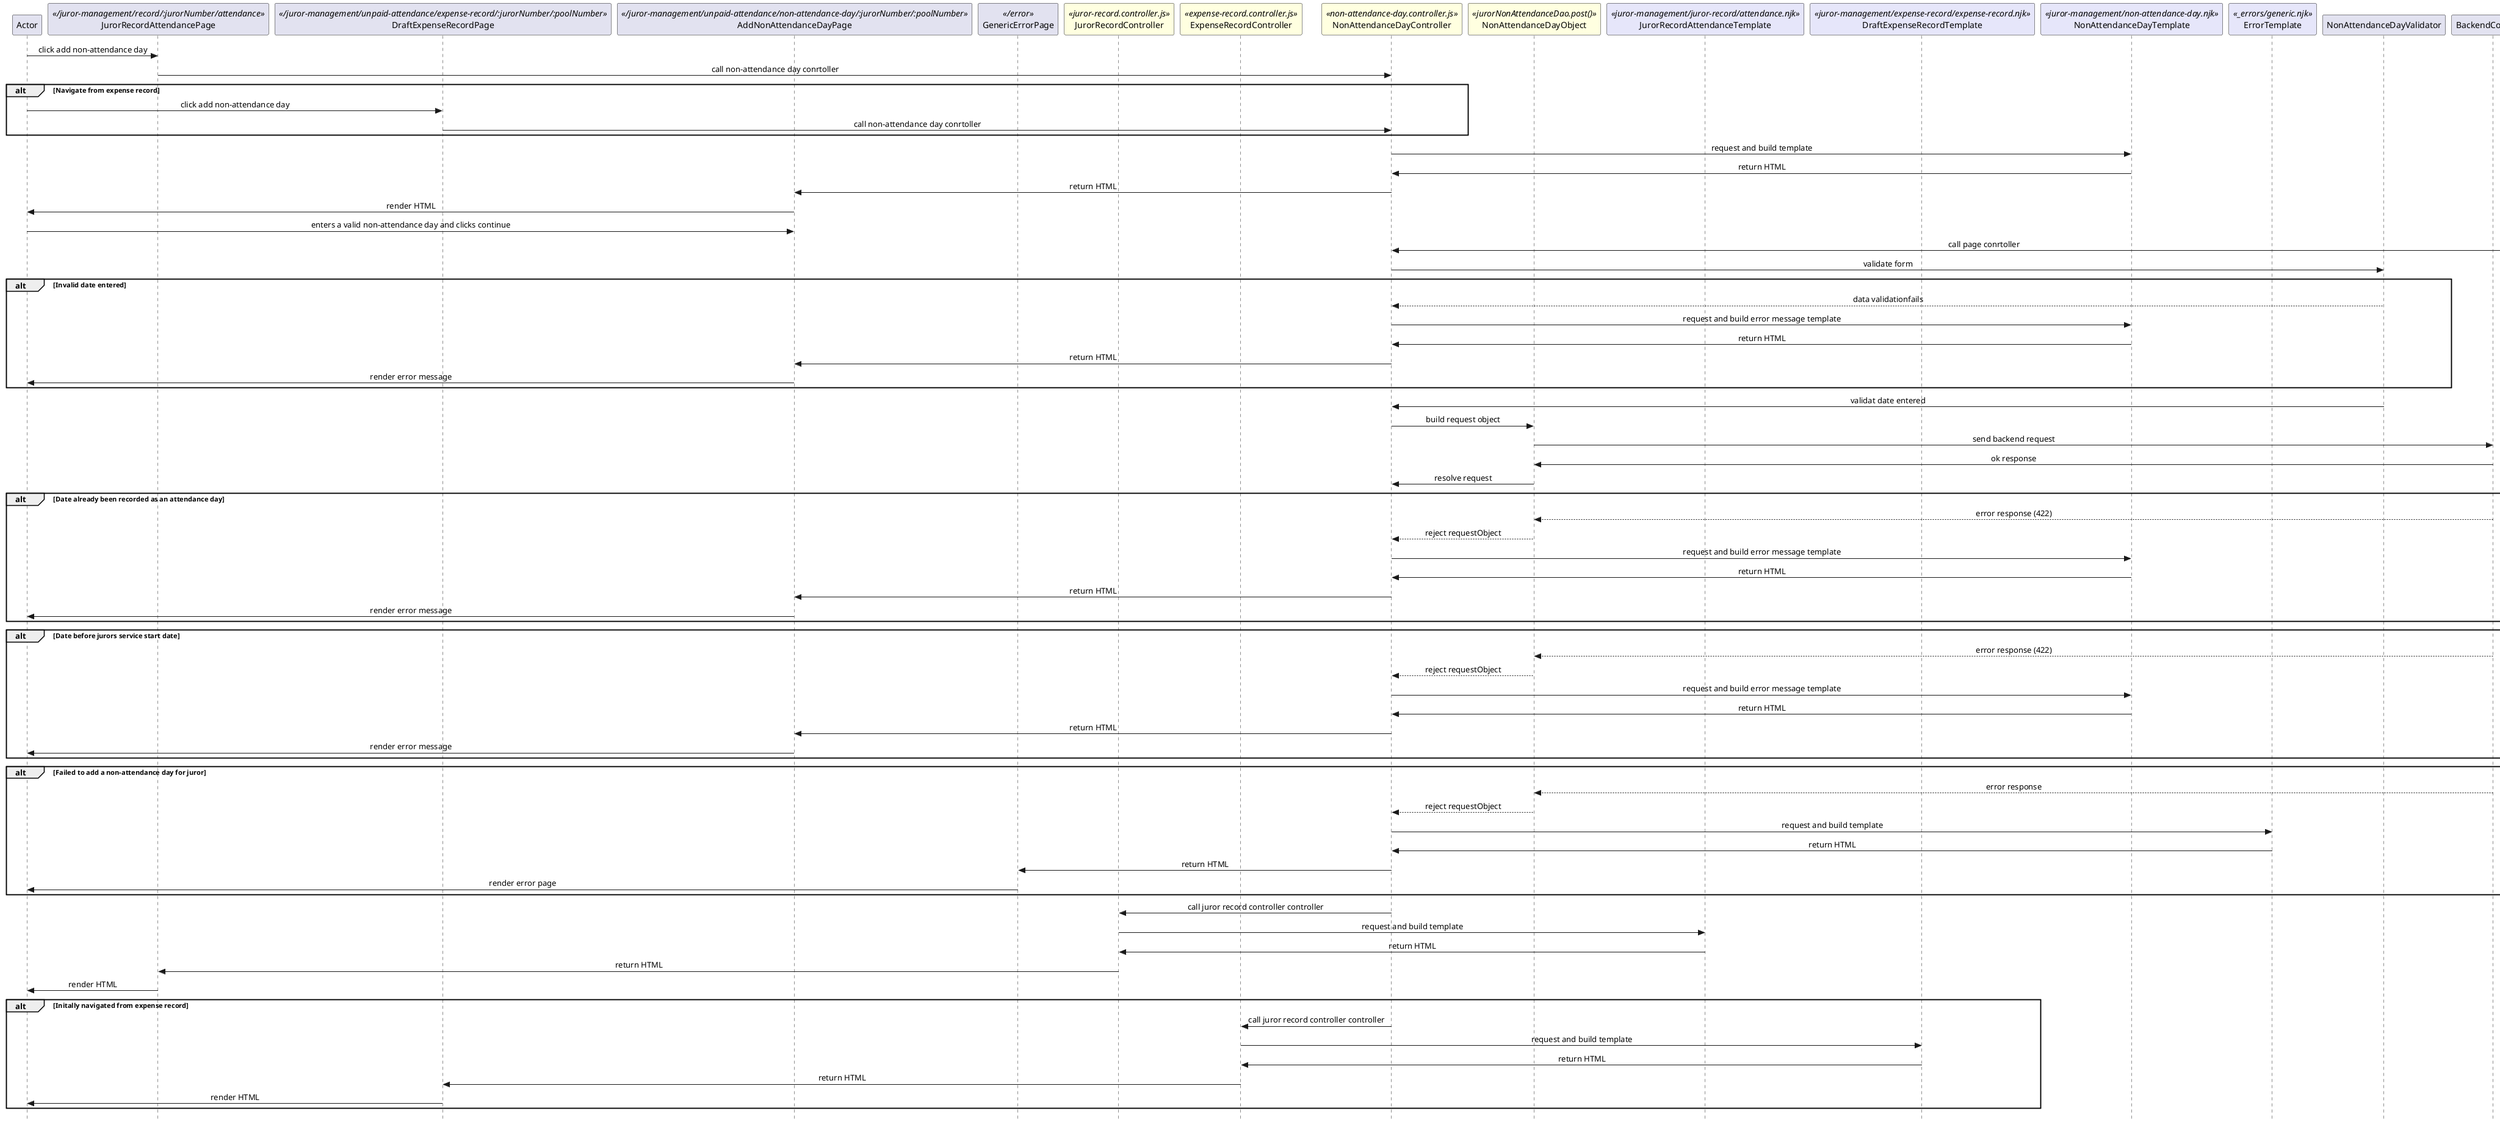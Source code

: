 @startuml add-non-attendance-day

skinparam Style strictuml 
skinparam SequenceMessageAlignment center

participant Actor

''' LOCAL ROUTING
participant JurorRecordAttendancePage <</juror-management/record/:jurorNumber/attendance>>
participant DraftExpenseRecordPage <</juror-management/unpaid-attendance/expense-record/:jurorNumber/:poolNumber>>
participant AddNonAttendanceDayPage <</juror-management/unpaid-attendance/non-attendance-day/:jurorNumber/:poolNumber>>
participant GenericErrorPage <</error>>

''' CONTROLLER AND REQUEST OBJECTS
participant JurorRecordController <<juror-record.controller.js>> #lightyellow
participant ExpenseRecordController <<expense-record.controller.js>> #lightyellow
participant NonAttendanceDayController <<non-attendance-day.controller.js>> #lightyellow
participant NonAttendanceDayObject <<jurorNonAttendanceDao.post()>> #lightyellow

''' TEMPLATES
participant JurorRecordAttendanceTemplate <<juror-management/juror-record/attendance.njk>> #lavender
participant DraftExpenseRecordTemplate <<juror-management/expense-record/expense-record.njk>> #lavender
participant NonAttendanceDayTemplate <<juror-management/non-attendance-day.njk>> #lavender
participant ErrorTemplate <<_errors/generic.njk>> #lavender

''' FILTERS AND VALIDATORS
participant NonAttendanceDayValidator

''' BACKEND CONTROLLER
participant BackendController

Actor -> JurorRecordAttendancePage : click add non-attendance day
JurorRecordAttendancePage -> NonAttendanceDayController : call non-attendance day conrtoller

alt Navigate from expense record
  Actor -> DraftExpenseRecordPage : click add non-attendance day
  DraftExpenseRecordPage -> NonAttendanceDayController : call non-attendance day conrtoller
end

NonAttendanceDayController -> NonAttendanceDayTemplate : request and build template
NonAttendanceDayController <- NonAttendanceDayTemplate : return HTML
AddNonAttendanceDayPage <- NonAttendanceDayController : return HTML
Actor <- AddNonAttendanceDayPage : render HTML

Actor -> AddNonAttendanceDayPage : enters a valid non-attendance day and clicks continue

SelectPoolPage -> NonAttendanceDayController : call page conrtoller

NonAttendanceDayController -> NonAttendanceDayValidator : validate form

alt Invalid date entered
  NonAttendanceDayController <-- NonAttendanceDayValidator : data validationfails
  NonAttendanceDayController -> NonAttendanceDayTemplate : request and build error message template
  NonAttendanceDayController <- NonAttendanceDayTemplate : return HTML
  AddNonAttendanceDayPage <- NonAttendanceDayController : return HTML
  Actor <- AddNonAttendanceDayPage : render error message
end

NonAttendanceDayController <- NonAttendanceDayValidator : validat date entered

NonAttendanceDayController -> NonAttendanceDayObject : build request object
NonAttendanceDayObject -> BackendController : send backend request
NonAttendanceDayObject <- BackendController : ok response
NonAttendanceDayController <- NonAttendanceDayObject : resolve request

alt Date already been recorded as an attendance day
    NonAttendanceDayObject <-- BackendController : error response (422)
    NonAttendanceDayController <-- NonAttendanceDayObject : reject requestObject
    NonAttendanceDayController -> NonAttendanceDayTemplate : request and build error message template
    NonAttendanceDayController <- NonAttendanceDayTemplate : return HTML
    AddNonAttendanceDayPage <- NonAttendanceDayController : return HTML
    Actor <- AddNonAttendanceDayPage : render error message
end

alt Date before jurors service start date
    NonAttendanceDayObject <-- BackendController : error response (422)
    NonAttendanceDayController <-- NonAttendanceDayObject : reject requestObject
    NonAttendanceDayController -> NonAttendanceDayTemplate : request and build error message template
    NonAttendanceDayController <- NonAttendanceDayTemplate : return HTML
    AddNonAttendanceDayPage <- NonAttendanceDayController : return HTML
    Actor <- AddNonAttendanceDayPage : render error message
end

alt Failed to add a non-attendance day for juror
    NonAttendanceDayObject <-- BackendController : error response
    NonAttendanceDayController <-- NonAttendanceDayObject : reject requestObject
    NonAttendanceDayController -> ErrorTemplate : request and build template
    NonAttendanceDayController <- ErrorTemplate : return HTML
    GenericErrorPage <- NonAttendanceDayController : return HTML
    Actor <- GenericErrorPage : render error page
end

NonAttendanceDayController -> JurorRecordController : call juror record controller controller
JurorRecordController -> JurorRecordAttendanceTemplate : request and build template
JurorRecordController <- JurorRecordAttendanceTemplate : return HTML
JurorRecordAttendancePage <- JurorRecordController : return HTML
Actor <- JurorRecordAttendancePage : render HTML

alt Initally navigated from expense record
  NonAttendanceDayController -> ExpenseRecordController : call juror record controller controller
  ExpenseRecordController -> DraftExpenseRecordTemplate : request and build template
  ExpenseRecordController <- DraftExpenseRecordTemplate : return HTML
  DraftExpenseRecordPage <- ExpenseRecordController : return HTML
  Actor <- DraftExpenseRecordPage : render HTML
end







    